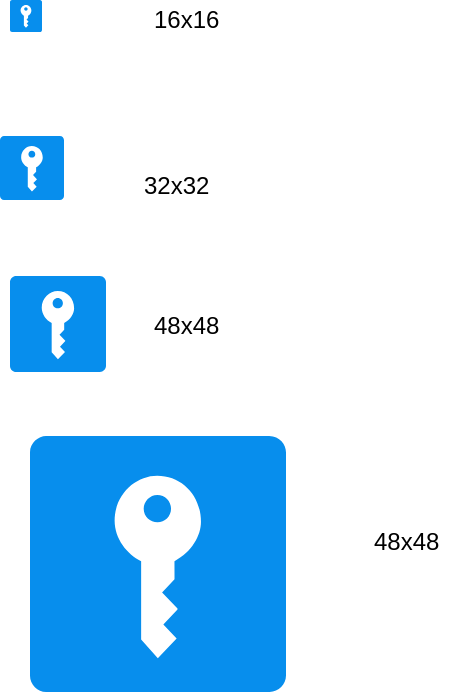 <mxfile version="11.3.0" type="device" pages="1"><diagram id="plAh_UTMXMWGtmzsTuf2" name="Page-1"><mxGraphModel dx="1024" dy="603" grid="1" gridSize="10" guides="1" tooltips="1" connect="1" arrows="1" fold="1" page="1" pageScale="1" pageWidth="850" pageHeight="1100" math="0" shadow="0"><root><mxCell id="0"/><mxCell id="1" parent="0"/><mxCell id="DeSeXcFulvm2oFYSS4mG-2" value="" style="group" vertex="1" connectable="0" parent="1"><mxGeometry x="310" y="320" width="120" height="48" as="geometry"/></mxCell><mxCell id="BCvlkl_RVu7Ai-6E8Pyw-3" value="" style="pointerEvents=1;shadow=0;dashed=0;html=1;strokeColor=none;fillColor=#078EED;labelPosition=center;verticalLabelPosition=bottom;verticalAlign=top;outlineConnect=0;align=center;shape=mxgraph.office.security.management_role;" parent="DeSeXcFulvm2oFYSS4mG-2" vertex="1"><mxGeometry width="48" height="48" as="geometry"/></mxCell><mxCell id="DeSeXcFulvm2oFYSS4mG-1" value="48x48&lt;br&gt;" style="text;html=1;resizable=0;points=[];autosize=1;align=left;verticalAlign=top;spacingTop=-4;" vertex="1" parent="DeSeXcFulvm2oFYSS4mG-2"><mxGeometry x="70" y="15" width="50" height="20" as="geometry"/></mxCell><mxCell id="DeSeXcFulvm2oFYSS4mG-3" value="" style="group" vertex="1" connectable="0" parent="1"><mxGeometry x="305" y="250" width="120" height="48" as="geometry"/></mxCell><mxCell id="DeSeXcFulvm2oFYSS4mG-4" value="" style="pointerEvents=1;shadow=0;dashed=0;html=1;strokeColor=none;fillColor=#078EED;labelPosition=center;verticalLabelPosition=bottom;verticalAlign=top;outlineConnect=0;align=center;shape=mxgraph.office.security.management_role;" vertex="1" parent="DeSeXcFulvm2oFYSS4mG-3"><mxGeometry width="32" height="32" as="geometry"/></mxCell><mxCell id="DeSeXcFulvm2oFYSS4mG-5" value="32x32&lt;br&gt;" style="text;html=1;resizable=0;points=[];autosize=1;align=left;verticalAlign=top;spacingTop=-4;" vertex="1" parent="DeSeXcFulvm2oFYSS4mG-3"><mxGeometry x="70" y="15" width="50" height="20" as="geometry"/></mxCell><mxCell id="DeSeXcFulvm2oFYSS4mG-9" value="" style="group" vertex="1" connectable="0" parent="1"><mxGeometry x="320" y="400" width="120" height="48" as="geometry"/></mxCell><mxCell id="DeSeXcFulvm2oFYSS4mG-10" value="" style="pointerEvents=1;shadow=0;dashed=0;html=1;strokeColor=none;fillColor=#078EED;labelPosition=center;verticalLabelPosition=bottom;verticalAlign=top;outlineConnect=0;align=center;shape=mxgraph.office.security.management_role;" vertex="1" parent="DeSeXcFulvm2oFYSS4mG-9"><mxGeometry width="128" height="128" as="geometry"/></mxCell><mxCell id="DeSeXcFulvm2oFYSS4mG-12" value="" style="group" vertex="1" connectable="0" parent="1"><mxGeometry x="310" y="182" width="120" height="48" as="geometry"/></mxCell><mxCell id="DeSeXcFulvm2oFYSS4mG-13" value="" style="pointerEvents=1;shadow=0;dashed=0;html=1;strokeColor=none;fillColor=#078EED;labelPosition=center;verticalLabelPosition=bottom;verticalAlign=top;outlineConnect=0;align=center;shape=mxgraph.office.security.management_role;" vertex="1" parent="DeSeXcFulvm2oFYSS4mG-12"><mxGeometry width="16" height="16" as="geometry"/></mxCell><mxCell id="DeSeXcFulvm2oFYSS4mG-14" value="16x16&lt;br&gt;" style="text;html=1;resizable=0;points=[];autosize=1;align=left;verticalAlign=top;spacingTop=-4;" vertex="1" parent="DeSeXcFulvm2oFYSS4mG-12"><mxGeometry x="70" width="50" height="20" as="geometry"/></mxCell><mxCell id="DeSeXcFulvm2oFYSS4mG-11" value="48x48&lt;br&gt;" style="text;html=1;resizable=0;points=[];autosize=1;align=left;verticalAlign=top;spacingTop=-4;" vertex="1" parent="1"><mxGeometry x="490" y="443" width="50" height="20" as="geometry"/></mxCell></root></mxGraphModel></diagram></mxfile>